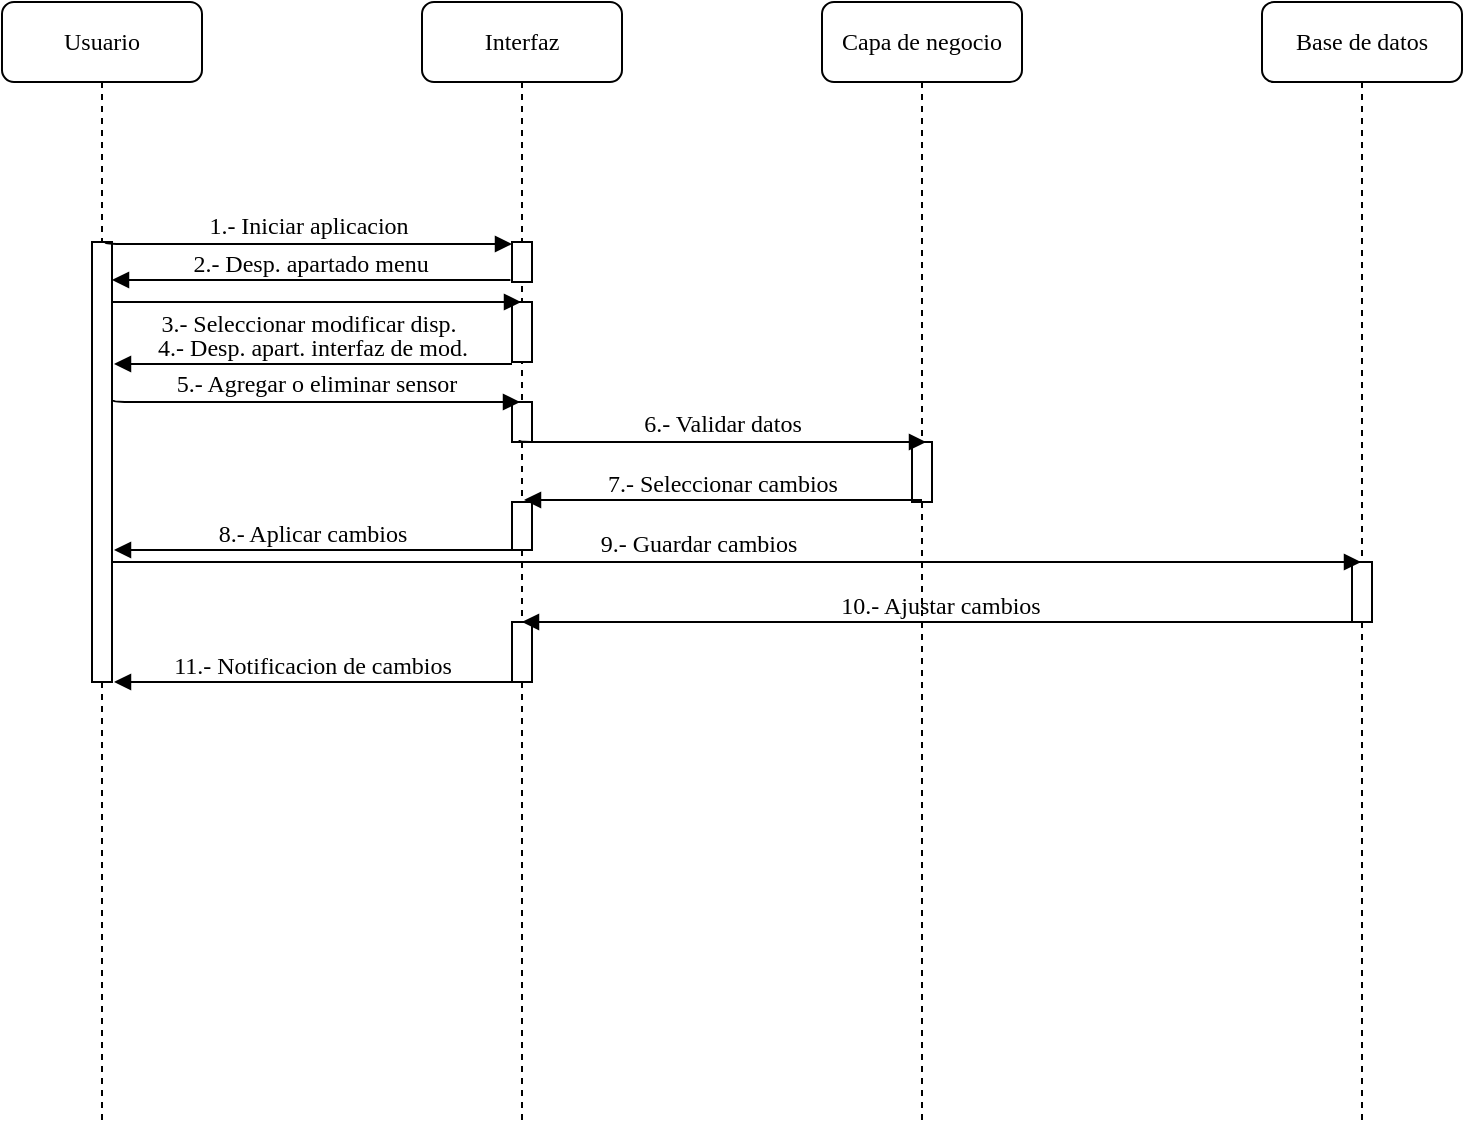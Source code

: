 <mxfile version="24.7.15">
  <diagram name="Página-1" id="nWLG7lNp42WIRt6Slofu">
    <mxGraphModel grid="1" page="1" gridSize="10" guides="1" tooltips="1" connect="1" arrows="1" fold="1" pageScale="1" pageWidth="827" pageHeight="1169" math="0" shadow="0">
      <root>
        <mxCell id="0" />
        <mxCell id="1" parent="0" />
        <mxCell id="TXARMitppGOekWoNEKqO-1" value="Interfaz" style="shape=umlLifeline;perimeter=lifelinePerimeter;whiteSpace=wrap;html=1;container=1;collapsible=0;recursiveResize=0;outlineConnect=0;rounded=1;shadow=0;comic=0;labelBackgroundColor=none;strokeWidth=1;fontFamily=Verdana;fontSize=12;align=center;" vertex="1" parent="1">
          <mxGeometry x="400" y="40" width="100" height="560" as="geometry" />
        </mxCell>
        <mxCell id="H3cCl5--4MaUO_eVsSf0-51" value="" style="html=1;points=[];perimeter=orthogonalPerimeter;rounded=0;shadow=0;comic=0;labelBackgroundColor=none;strokeWidth=1;fontFamily=Verdana;fontSize=12;align=center;" vertex="1" parent="TXARMitppGOekWoNEKqO-1">
          <mxGeometry x="45" y="250" width="10" height="24" as="geometry" />
        </mxCell>
        <mxCell id="F1LPhOpTJhxetsSfTDAT-9" value="" style="html=1;points=[];perimeter=orthogonalPerimeter;rounded=0;shadow=0;comic=0;labelBackgroundColor=none;strokeWidth=1;fontFamily=Verdana;fontSize=12;align=center;" vertex="1" parent="TXARMitppGOekWoNEKqO-1">
          <mxGeometry x="45" y="310" width="10" height="30" as="geometry" />
        </mxCell>
        <mxCell id="TXARMitppGOekWoNEKqO-8" value="Capa de negocio" style="shape=umlLifeline;perimeter=lifelinePerimeter;whiteSpace=wrap;html=1;container=1;collapsible=0;recursiveResize=0;outlineConnect=0;rounded=1;shadow=0;comic=0;labelBackgroundColor=none;strokeWidth=1;fontFamily=Verdana;fontSize=12;align=center;" vertex="1" parent="1">
          <mxGeometry x="600" y="40" width="100" height="560" as="geometry" />
        </mxCell>
        <mxCell id="H3cCl5--4MaUO_eVsSf0-38" value="" style="html=1;points=[];perimeter=orthogonalPerimeter;rounded=0;shadow=0;comic=0;labelBackgroundColor=none;strokeWidth=1;fontFamily=Verdana;fontSize=12;align=center;" vertex="1" parent="TXARMitppGOekWoNEKqO-8">
          <mxGeometry x="45" y="220" width="10" height="30" as="geometry" />
        </mxCell>
        <mxCell id="TXARMitppGOekWoNEKqO-13" value="Base de datos" style="shape=umlLifeline;perimeter=lifelinePerimeter;whiteSpace=wrap;html=1;container=1;collapsible=0;recursiveResize=0;outlineConnect=0;rounded=1;shadow=0;comic=0;labelBackgroundColor=none;strokeWidth=1;fontFamily=Verdana;fontSize=12;align=center;" vertex="1" parent="1">
          <mxGeometry x="820" y="40" width="100" height="560" as="geometry" />
        </mxCell>
        <mxCell id="F1LPhOpTJhxetsSfTDAT-7" value="" style="html=1;points=[];perimeter=orthogonalPerimeter;rounded=0;shadow=0;comic=0;labelBackgroundColor=none;strokeWidth=1;fontFamily=Verdana;fontSize=12;align=center;" vertex="1" parent="TXARMitppGOekWoNEKqO-13">
          <mxGeometry x="45" y="280" width="10" height="30" as="geometry" />
        </mxCell>
        <mxCell id="TXARMitppGOekWoNEKqO-16" value="Usuario" style="shape=umlLifeline;perimeter=lifelinePerimeter;whiteSpace=wrap;html=1;container=1;collapsible=0;recursiveResize=0;outlineConnect=0;rounded=1;shadow=0;comic=0;labelBackgroundColor=none;strokeWidth=1;fontFamily=Verdana;fontSize=12;align=center;" vertex="1" parent="1">
          <mxGeometry x="190" y="40" width="100" height="560" as="geometry" />
        </mxCell>
        <mxCell id="F1LPhOpTJhxetsSfTDAT-8" value="&lt;span style=&quot;font-weight: normal;&quot;&gt;9.- Guardar cambios&lt;/span&gt;" style="html=1;verticalAlign=bottom;endArrow=block;labelBackgroundColor=none;fontFamily=Verdana;fontSize=12;edgeStyle=elbowEdgeStyle;elbow=vertical;exitX=0.68;exitY=-0.003;exitDx=0;exitDy=0;exitPerimeter=0;fontStyle=1" edge="1" parent="TXARMitppGOekWoNEKqO-16" target="TXARMitppGOekWoNEKqO-13">
          <mxGeometry relative="1" as="geometry">
            <mxPoint x="45.0" y="308.5" as="sourcePoint" />
            <mxPoint as="offset" />
            <mxPoint x="248.2" y="310" as="targetPoint" />
            <Array as="points">
              <mxPoint x="450" y="280" />
            </Array>
          </mxGeometry>
        </mxCell>
        <mxCell id="H3cCl5--4MaUO_eVsSf0-35" value="" style="html=1;points=[];perimeter=orthogonalPerimeter;rounded=0;shadow=0;comic=0;labelBackgroundColor=none;strokeWidth=1;fontFamily=Verdana;fontSize=12;align=center;" vertex="1" parent="1">
          <mxGeometry x="445" y="160" width="10" height="20" as="geometry" />
        </mxCell>
        <mxCell id="H3cCl5--4MaUO_eVsSf0-36" value="" style="html=1;points=[];perimeter=orthogonalPerimeter;rounded=0;shadow=0;comic=0;labelBackgroundColor=none;strokeWidth=1;fontFamily=Verdana;fontSize=12;align=center;" vertex="1" parent="1">
          <mxGeometry x="445" y="190" width="10" height="30" as="geometry" />
        </mxCell>
        <mxCell id="H3cCl5--4MaUO_eVsSf0-43" value="" style="html=1;points=[];perimeter=orthogonalPerimeter;rounded=0;shadow=0;comic=0;labelBackgroundColor=none;strokeWidth=1;fontFamily=Verdana;fontSize=12;align=center;" vertex="1" parent="1">
          <mxGeometry x="235" y="160" width="10" height="220" as="geometry" />
        </mxCell>
        <mxCell id="H3cCl5--4MaUO_eVsSf0-44" value="1.- Iniciar aplicacion" style="html=1;verticalAlign=bottom;endArrow=block;entryX=0;entryY=0;labelBackgroundColor=none;fontFamily=Verdana;fontSize=12;edgeStyle=elbowEdgeStyle;elbow=vertical;exitX=0.68;exitY=-0.003;exitDx=0;exitDy=0;exitPerimeter=0;" edge="1" parent="1">
          <mxGeometry relative="1" as="geometry">
            <mxPoint x="241.8" y="160" as="sourcePoint" />
            <mxPoint as="offset" />
            <mxPoint x="445" y="161.5" as="targetPoint" />
          </mxGeometry>
        </mxCell>
        <mxCell id="H3cCl5--4MaUO_eVsSf0-45" value="3.- Seleccionar modificar disp." style="html=1;verticalAlign=bottom;endArrow=block;labelBackgroundColor=none;fontFamily=Verdana;fontSize=12;edgeStyle=elbowEdgeStyle;elbow=vertical;exitX=0.96;exitY=0.118;exitDx=0;exitDy=0;exitPerimeter=0;" edge="1" parent="1">
          <mxGeometry x="-0.043" y="-20" relative="1" as="geometry">
            <mxPoint x="244.6" y="190.01" as="sourcePoint" />
            <mxPoint x="449.5" y="190" as="targetPoint" />
            <mxPoint as="offset" />
          </mxGeometry>
        </mxCell>
        <mxCell id="H3cCl5--4MaUO_eVsSf0-46" value="2.- Desp. apartado menu" style="html=1;verticalAlign=bottom;endArrow=block;labelBackgroundColor=none;fontFamily=Verdana;fontSize=12;edgeStyle=elbowEdgeStyle;elbow=vertical;exitX=-0.08;exitY=1;exitDx=0;exitDy=0;exitPerimeter=0;" edge="1" parent="1">
          <mxGeometry x="0.003" y="1" relative="1" as="geometry">
            <mxPoint x="444.2" y="179" as="sourcePoint" />
            <mxPoint x="245" y="179" as="targetPoint" />
            <mxPoint as="offset" />
            <Array as="points">
              <mxPoint x="340" y="179" />
            </Array>
          </mxGeometry>
        </mxCell>
        <mxCell id="F1LPhOpTJhxetsSfTDAT-1" value="4.- Desp. apart. interfaz de mod." style="html=1;verticalAlign=bottom;endArrow=block;labelBackgroundColor=none;fontFamily=Verdana;fontSize=12;edgeStyle=elbowEdgeStyle;elbow=vertical;exitX=-0.08;exitY=1;exitDx=0;exitDy=0;exitPerimeter=0;" edge="1" parent="1">
          <mxGeometry x="0.003" y="1" relative="1" as="geometry">
            <mxPoint x="445" y="221" as="sourcePoint" />
            <mxPoint x="246" y="221" as="targetPoint" />
            <mxPoint as="offset" />
            <Array as="points">
              <mxPoint x="341" y="221" />
            </Array>
          </mxGeometry>
        </mxCell>
        <mxCell id="F1LPhOpTJhxetsSfTDAT-2" value="" style="html=1;points=[];perimeter=orthogonalPerimeter;rounded=0;shadow=0;comic=0;labelBackgroundColor=none;strokeWidth=1;fontFamily=Verdana;fontSize=12;align=center;" vertex="1" parent="1">
          <mxGeometry x="445" y="240" width="10" height="20" as="geometry" />
        </mxCell>
        <mxCell id="F1LPhOpTJhxetsSfTDAT-3" value="5.- Agregar o eliminar sensor" style="html=1;verticalAlign=bottom;endArrow=block;entryX=0;entryY=0;labelBackgroundColor=none;fontFamily=Verdana;fontSize=12;edgeStyle=elbowEdgeStyle;elbow=vertical;exitX=0.68;exitY=-0.003;exitDx=0;exitDy=0;exitPerimeter=0;" edge="1" parent="1">
          <mxGeometry relative="1" as="geometry">
            <mxPoint x="245.8" y="239" as="sourcePoint" />
            <mxPoint as="offset" />
            <mxPoint x="449" y="240.5" as="targetPoint" />
          </mxGeometry>
        </mxCell>
        <mxCell id="F1LPhOpTJhxetsSfTDAT-4" value="6.- Validar datos" style="html=1;verticalAlign=bottom;endArrow=block;entryX=0;entryY=0;labelBackgroundColor=none;fontFamily=Verdana;fontSize=12;edgeStyle=elbowEdgeStyle;elbow=vertical;exitX=0.68;exitY=-0.003;exitDx=0;exitDy=0;exitPerimeter=0;" edge="1" parent="1">
          <mxGeometry relative="1" as="geometry">
            <mxPoint x="448.8" y="259" as="sourcePoint" />
            <mxPoint as="offset" />
            <mxPoint x="652" y="260.5" as="targetPoint" />
          </mxGeometry>
        </mxCell>
        <mxCell id="F1LPhOpTJhxetsSfTDAT-5" value="7.- Seleccionar cambios" style="html=1;verticalAlign=bottom;endArrow=block;labelBackgroundColor=none;fontFamily=Verdana;fontSize=12;edgeStyle=elbowEdgeStyle;elbow=vertical;exitX=-0.08;exitY=1;exitDx=0;exitDy=0;exitPerimeter=0;" edge="1" parent="1">
          <mxGeometry x="0.003" y="1" relative="1" as="geometry">
            <mxPoint x="650" y="289" as="sourcePoint" />
            <mxPoint x="451" y="289" as="targetPoint" />
            <mxPoint as="offset" />
            <Array as="points">
              <mxPoint x="546" y="289" />
            </Array>
          </mxGeometry>
        </mxCell>
        <mxCell id="F1LPhOpTJhxetsSfTDAT-6" value="8.- Aplicar cambios" style="html=1;verticalAlign=bottom;endArrow=block;labelBackgroundColor=none;fontFamily=Verdana;fontSize=12;edgeStyle=elbowEdgeStyle;elbow=vertical;exitX=-0.08;exitY=1;exitDx=0;exitDy=0;exitPerimeter=0;" edge="1" parent="1">
          <mxGeometry x="0.003" y="1" relative="1" as="geometry">
            <mxPoint x="445" y="314" as="sourcePoint" />
            <mxPoint x="246" y="314" as="targetPoint" />
            <mxPoint as="offset" />
            <Array as="points">
              <mxPoint x="341" y="314" />
            </Array>
          </mxGeometry>
        </mxCell>
        <mxCell id="F1LPhOpTJhxetsSfTDAT-10" value="10.- Ajustar cambios" style="html=1;verticalAlign=bottom;endArrow=block;labelBackgroundColor=none;fontFamily=Verdana;fontSize=12;edgeStyle=elbowEdgeStyle;elbow=vertical;exitX=-0.08;exitY=1;exitDx=0;exitDy=0;exitPerimeter=0;" edge="1" parent="1" target="TXARMitppGOekWoNEKqO-1">
          <mxGeometry x="0.003" y="1" relative="1" as="geometry">
            <mxPoint x="869" y="350" as="sourcePoint" />
            <mxPoint x="670" y="350" as="targetPoint" />
            <mxPoint as="offset" />
            <Array as="points">
              <mxPoint x="765" y="350" />
            </Array>
          </mxGeometry>
        </mxCell>
        <mxCell id="F1LPhOpTJhxetsSfTDAT-11" value="11.- Notificacion de cambios" style="html=1;verticalAlign=bottom;endArrow=block;labelBackgroundColor=none;fontFamily=Verdana;fontSize=12;edgeStyle=elbowEdgeStyle;elbow=vertical;exitX=-0.08;exitY=1;exitDx=0;exitDy=0;exitPerimeter=0;" edge="1" parent="1">
          <mxGeometry x="0.003" y="1" relative="1" as="geometry">
            <mxPoint x="445" y="380" as="sourcePoint" />
            <mxPoint x="246" y="380" as="targetPoint" />
            <mxPoint as="offset" />
            <Array as="points">
              <mxPoint x="341" y="380" />
            </Array>
          </mxGeometry>
        </mxCell>
      </root>
    </mxGraphModel>
  </diagram>
</mxfile>
